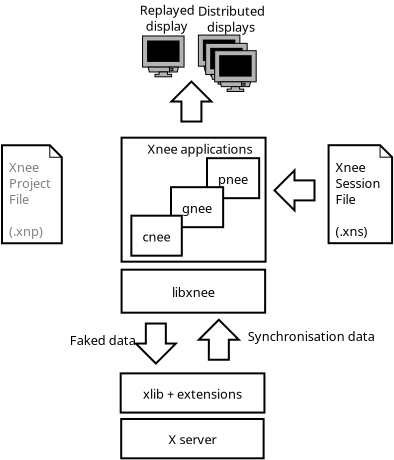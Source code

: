 <?xml version="1.0" encoding="UTF-8"?>
<dia:diagram xmlns:dia="http://www.lysator.liu.se/~alla/dia/"><dia:layer name="Background" visible="true"><dia:object type="UML - Note" version="0" id="O0"><dia:attribute name="obj_pos"><dia:point val="3.771,3.079"/></dia:attribute><dia:attribute name="obj_bb"><dia:rectangle val="3.721,3.029;6.621,8.029"/></dia:attribute><dia:attribute name="elem_corner"><dia:point val="3.771,3.079"/></dia:attribute><dia:attribute name="elem_width"><dia:real val="2.8"/></dia:attribute><dia:attribute name="elem_height"><dia:real val="4.9"/></dia:attribute><dia:attribute name="text"><dia:composite type="text"><dia:attribute name="string"><dia:string>#Xnee
Project
File

(.xnp)#</dia:string></dia:attribute><dia:attribute name="font"><dia:font family="sans" style="0" name="Courier"/></dia:attribute><dia:attribute name="height"><dia:real val="0.8"/></dia:attribute><dia:attribute name="pos"><dia:point val="4.121,4.379"/></dia:attribute><dia:attribute name="color"><dia:color val="#7f7f7f"/></dia:attribute><dia:attribute name="alignment"><dia:enum val="0"/></dia:attribute></dia:composite></dia:attribute></dia:object><dia:object type="UML - Note" version="0" id="O1"><dia:attribute name="obj_pos"><dia:point val="20.1,3.075"/></dia:attribute><dia:attribute name="obj_bb"><dia:rectangle val="20.05,3.025;23.25,8.025"/></dia:attribute><dia:attribute name="elem_corner"><dia:point val="20.1,3.075"/></dia:attribute><dia:attribute name="elem_width"><dia:real val="3.1"/></dia:attribute><dia:attribute name="elem_height"><dia:real val="4.9"/></dia:attribute><dia:attribute name="text"><dia:composite type="text"><dia:attribute name="string"><dia:string>#Xnee
Session
File

(.xns)#</dia:string></dia:attribute><dia:attribute name="font"><dia:font family="sans" style="0" name="Courier"/></dia:attribute><dia:attribute name="height"><dia:real val="0.8"/></dia:attribute><dia:attribute name="pos"><dia:point val="20.45,4.375"/></dia:attribute><dia:attribute name="color"><dia:color val="#000000"/></dia:attribute><dia:attribute name="alignment"><dia:enum val="0"/></dia:attribute></dia:composite></dia:attribute></dia:object><dia:object type="Standard - Box" version="0" id="O2"><dia:attribute name="obj_pos"><dia:point val="9.75,2.7"/></dia:attribute><dia:attribute name="obj_bb"><dia:rectangle val="9.7,2.65;17,8.95"/></dia:attribute><dia:attribute name="elem_corner"><dia:point val="9.75,2.7"/></dia:attribute><dia:attribute name="elem_width"><dia:real val="7.2"/></dia:attribute><dia:attribute name="elem_height"><dia:real val="6.2"/></dia:attribute><dia:attribute name="show_background"><dia:boolean val="true"/></dia:attribute></dia:object><dia:object type="Flowchart - Box" version="0" id="O3"><dia:attribute name="obj_pos"><dia:point val="14.075,3.725"/></dia:attribute><dia:attribute name="obj_bb"><dia:rectangle val="14.025,3.675;16.625,5.775"/></dia:attribute><dia:attribute name="elem_corner"><dia:point val="14.075,3.725"/></dia:attribute><dia:attribute name="elem_width"><dia:real val="2.5"/></dia:attribute><dia:attribute name="elem_height"><dia:real val="2"/></dia:attribute><dia:attribute name="show_background"><dia:boolean val="true"/></dia:attribute><dia:attribute name="padding"><dia:real val="0.5"/></dia:attribute><dia:attribute name="text"><dia:composite type="text"><dia:attribute name="string"><dia:string>#pnee#</dia:string></dia:attribute><dia:attribute name="font"><dia:font family="sans" style="0" name="Courier"/></dia:attribute><dia:attribute name="height"><dia:real val="0.8"/></dia:attribute><dia:attribute name="pos"><dia:point val="15.325,4.975"/></dia:attribute><dia:attribute name="color"><dia:color val="#000000"/></dia:attribute><dia:attribute name="alignment"><dia:enum val="1"/></dia:attribute></dia:composite></dia:attribute></dia:object><dia:object type="Flowchart - Box" version="0" id="O4"><dia:attribute name="obj_pos"><dia:point val="12.275,5.175"/></dia:attribute><dia:attribute name="obj_bb"><dia:rectangle val="12.225,5.125;14.825,7.225"/></dia:attribute><dia:attribute name="elem_corner"><dia:point val="12.275,5.175"/></dia:attribute><dia:attribute name="elem_width"><dia:real val="2.5"/></dia:attribute><dia:attribute name="elem_height"><dia:real val="2"/></dia:attribute><dia:attribute name="show_background"><dia:boolean val="true"/></dia:attribute><dia:attribute name="padding"><dia:real val="0.5"/></dia:attribute><dia:attribute name="text"><dia:composite type="text"><dia:attribute name="string"><dia:string>#gnee#</dia:string></dia:attribute><dia:attribute name="font"><dia:font family="sans" style="0" name="Courier"/></dia:attribute><dia:attribute name="height"><dia:real val="0.8"/></dia:attribute><dia:attribute name="pos"><dia:point val="13.525,6.425"/></dia:attribute><dia:attribute name="color"><dia:color val="#000000"/></dia:attribute><dia:attribute name="alignment"><dia:enum val="1"/></dia:attribute></dia:composite></dia:attribute></dia:object><dia:object type="Flowchart - Box" version="0" id="O5"><dia:attribute name="obj_pos"><dia:point val="10.275,6.6"/></dia:attribute><dia:attribute name="obj_bb"><dia:rectangle val="10.225,6.55;12.775,8.65"/></dia:attribute><dia:attribute name="elem_corner"><dia:point val="10.275,6.6"/></dia:attribute><dia:attribute name="elem_width"><dia:real val="2.45"/></dia:attribute><dia:attribute name="elem_height"><dia:real val="2"/></dia:attribute><dia:attribute name="show_background"><dia:boolean val="true"/></dia:attribute><dia:attribute name="padding"><dia:real val="0.5"/></dia:attribute><dia:attribute name="text"><dia:composite type="text"><dia:attribute name="string"><dia:string>#cnee#</dia:string></dia:attribute><dia:attribute name="font"><dia:font family="sans" style="0" name="Courier"/></dia:attribute><dia:attribute name="height"><dia:real val="0.8"/></dia:attribute><dia:attribute name="pos"><dia:point val="11.5,7.85"/></dia:attribute><dia:attribute name="color"><dia:color val="#000000"/></dia:attribute><dia:attribute name="alignment"><dia:enum val="1"/></dia:attribute></dia:composite></dia:attribute></dia:object><dia:object type="Standard - Text" version="0" id="O6"><dia:attribute name="obj_pos"><dia:point val="11.05,3.5"/></dia:attribute><dia:attribute name="obj_bb"><dia:rectangle val="11.05,2.85;15.95,3.9"/></dia:attribute><dia:attribute name="text"><dia:composite type="text"><dia:attribute name="string"><dia:string>#Xnee applications#</dia:string></dia:attribute><dia:attribute name="font"><dia:font family="sans" style="0" name="Courier"/></dia:attribute><dia:attribute name="height"><dia:real val="0.8"/></dia:attribute><dia:attribute name="pos"><dia:point val="11.05,3.5"/></dia:attribute><dia:attribute name="color"><dia:color val="#000000"/></dia:attribute><dia:attribute name="alignment"><dia:enum val="0"/></dia:attribute></dia:composite></dia:attribute></dia:object><dia:object type="Flowchart - Box" version="0" id="O7"><dia:attribute name="obj_pos"><dia:point val="9.75,9.3"/></dia:attribute><dia:attribute name="obj_bb"><dia:rectangle val="9.7,9.25;16.978,11.5"/></dia:attribute><dia:attribute name="elem_corner"><dia:point val="9.75,9.3"/></dia:attribute><dia:attribute name="elem_width"><dia:real val="7.178"/></dia:attribute><dia:attribute name="elem_height"><dia:real val="2.15"/></dia:attribute><dia:attribute name="show_background"><dia:boolean val="true"/></dia:attribute><dia:attribute name="padding"><dia:real val="0.5"/></dia:attribute><dia:attribute name="text"><dia:composite type="text"><dia:attribute name="string"><dia:string>#libxnee#</dia:string></dia:attribute><dia:attribute name="font"><dia:font family="sans" style="0" name="Courier"/></dia:attribute><dia:attribute name="height"><dia:real val="0.8"/></dia:attribute><dia:attribute name="pos"><dia:point val="13.339,10.625"/></dia:attribute><dia:attribute name="color"><dia:color val="#000000"/></dia:attribute><dia:attribute name="alignment"><dia:enum val="1"/></dia:attribute></dia:composite></dia:attribute></dia:object><dia:object type="Flowchart - Box" version="0" id="O8"><dia:attribute name="obj_pos"><dia:point val="9.705,14.485"/></dia:attribute><dia:attribute name="obj_bb"><dia:rectangle val="9.655,14.435;16.942,16.495"/></dia:attribute><dia:attribute name="elem_corner"><dia:point val="9.705,14.485"/></dia:attribute><dia:attribute name="elem_width"><dia:real val="7.188"/></dia:attribute><dia:attribute name="elem_height"><dia:real val="1.96"/></dia:attribute><dia:attribute name="show_background"><dia:boolean val="true"/></dia:attribute><dia:attribute name="padding"><dia:real val="0.5"/></dia:attribute><dia:attribute name="text"><dia:composite type="text"><dia:attribute name="string"><dia:string>#xlib + extensions#</dia:string></dia:attribute><dia:attribute name="font"><dia:font family="sans" style="0" name="Courier"/></dia:attribute><dia:attribute name="height"><dia:real val="0.8"/></dia:attribute><dia:attribute name="pos"><dia:point val="13.298,15.715"/></dia:attribute><dia:attribute name="color"><dia:color val="#000000"/></dia:attribute><dia:attribute name="alignment"><dia:enum val="1"/></dia:attribute></dia:composite></dia:attribute></dia:object><dia:object type="Flowchart - Box" version="0" id="O9"><dia:attribute name="obj_pos"><dia:point val="9.731,16.765"/></dia:attribute><dia:attribute name="obj_bb"><dia:rectangle val="9.681,16.715;16.903,18.782"/></dia:attribute><dia:attribute name="elem_corner"><dia:point val="9.731,16.765"/></dia:attribute><dia:attribute name="elem_width"><dia:real val="7.121"/></dia:attribute><dia:attribute name="elem_height"><dia:real val="1.967"/></dia:attribute><dia:attribute name="show_background"><dia:boolean val="true"/></dia:attribute><dia:attribute name="padding"><dia:real val="0.5"/></dia:attribute><dia:attribute name="text"><dia:composite type="text"><dia:attribute name="string"><dia:string>#X server#</dia:string></dia:attribute><dia:attribute name="font"><dia:font family="sans" style="0" name="Courier"/></dia:attribute><dia:attribute name="height"><dia:real val="0.8"/></dia:attribute><dia:attribute name="pos"><dia:point val="13.292,17.998"/></dia:attribute><dia:attribute name="color"><dia:color val="#000000"/></dia:attribute><dia:attribute name="alignment"><dia:enum val="1"/></dia:attribute></dia:composite></dia:attribute></dia:object><dia:object type="Geometric - Left Arrow" version="0" id="O10"><dia:attribute name="obj_pos"><dia:point val="17.396,4.335"/></dia:attribute><dia:attribute name="obj_bb"><dia:rectangle val="17.326,4.214;19.446,6.456"/></dia:attribute><dia:attribute name="elem_corner"><dia:point val="17.396,4.335"/></dia:attribute><dia:attribute name="elem_width"><dia:real val="2"/></dia:attribute><dia:attribute name="elem_height"><dia:real val="2"/></dia:attribute><dia:attribute name="show_background"><dia:boolean val="true"/></dia:attribute><dia:attribute name="flip_horizontal"><dia:boolean val="false"/></dia:attribute><dia:attribute name="flip_vertical"><dia:boolean val="false"/></dia:attribute><dia:attribute name="padding"><dia:real val="0.354"/></dia:attribute></dia:object><dia:object type="Geometric - Down Arrow" version="0" id="O11"><dia:attribute name="obj_pos"><dia:point val="10.463,11.992"/></dia:attribute><dia:attribute name="obj_bb"><dia:rectangle val="10.342,11.942;12.584,14.062"/></dia:attribute><dia:attribute name="elem_corner"><dia:point val="10.463,11.992"/></dia:attribute><dia:attribute name="elem_width"><dia:real val="2"/></dia:attribute><dia:attribute name="elem_height"><dia:real val="2"/></dia:attribute><dia:attribute name="show_background"><dia:boolean val="true"/></dia:attribute><dia:attribute name="flip_horizontal"><dia:boolean val="false"/></dia:attribute><dia:attribute name="flip_vertical"><dia:boolean val="false"/></dia:attribute><dia:attribute name="padding"><dia:real val="0.354"/></dia:attribute></dia:object><dia:object type="Geometric - Up Arrow" version="0" id="O12"><dia:attribute name="obj_pos"><dia:point val="13.613,11.804"/></dia:attribute><dia:attribute name="obj_bb"><dia:rectangle val="13.492,11.733;15.734,13.854"/></dia:attribute><dia:attribute name="elem_corner"><dia:point val="13.613,11.804"/></dia:attribute><dia:attribute name="elem_width"><dia:real val="2"/></dia:attribute><dia:attribute name="elem_height"><dia:real val="2"/></dia:attribute><dia:attribute name="border_color"><dia:color val="#7f7f7f"/></dia:attribute><dia:attribute name="show_background"><dia:boolean val="true"/></dia:attribute><dia:attribute name="flip_horizontal"><dia:boolean val="false"/></dia:attribute><dia:attribute name="flip_vertical"><dia:boolean val="false"/></dia:attribute><dia:attribute name="padding"><dia:real val="0.354"/></dia:attribute></dia:object><dia:object type="Standard - Text" version="0" id="O13"><dia:attribute name="obj_pos"><dia:point val="7.163,13.067"/></dia:attribute><dia:attribute name="obj_bb"><dia:rectangle val="7.163,12.417;10.213,13.467"/></dia:attribute><dia:attribute name="text"><dia:composite type="text"><dia:attribute name="string"><dia:string>#Faked data#</dia:string></dia:attribute><dia:attribute name="font"><dia:font family="sans" style="0" name="Courier"/></dia:attribute><dia:attribute name="height"><dia:real val="0.8"/></dia:attribute><dia:attribute name="pos"><dia:point val="7.163,13.067"/></dia:attribute><dia:attribute name="color"><dia:color val="#000000"/></dia:attribute><dia:attribute name="alignment"><dia:enum val="0"/></dia:attribute></dia:composite></dia:attribute></dia:object><dia:object type="Standard - Text" version="0" id="O14"><dia:attribute name="obj_pos"><dia:point val="16.063,12.867"/></dia:attribute><dia:attribute name="obj_bb"><dia:rectangle val="16.063,12.194;21.836,13.312"/></dia:attribute><dia:attribute name="text"><dia:composite type="text"><dia:attribute name="string"><dia:string>#Synchronisation data#</dia:string></dia:attribute><dia:attribute name="font"><dia:font family="sans" style="0" name="Courier"/></dia:attribute><dia:attribute name="height"><dia:real val="0.8"/></dia:attribute><dia:attribute name="pos"><dia:point val="16.063,12.867"/></dia:attribute><dia:attribute name="color"><dia:color val="#000000"/></dia:attribute><dia:attribute name="alignment"><dia:enum val="0"/></dia:attribute></dia:composite></dia:attribute></dia:object><dia:object type="Geometric - Up Arrow" version="0" id="O15"><dia:attribute name="obj_pos"><dia:point val="12.242,-0.107"/></dia:attribute><dia:attribute name="obj_bb"><dia:rectangle val="12.121,-0.178;14.363,1.943"/></dia:attribute><dia:attribute name="elem_corner"><dia:point val="12.242,-0.107"/></dia:attribute><dia:attribute name="elem_width"><dia:real val="2"/></dia:attribute><dia:attribute name="elem_height"><dia:real val="2"/></dia:attribute><dia:attribute name="show_background"><dia:boolean val="true"/></dia:attribute><dia:attribute name="flip_horizontal"><dia:boolean val="false"/></dia:attribute><dia:attribute name="flip_vertical"><dia:boolean val="false"/></dia:attribute><dia:attribute name="padding"><dia:real val="0.354"/></dia:attribute></dia:object><dia:group><dia:object type="Network - General Monitor (With Stand)" version="0" id="O16"><dia:attribute name="obj_pos"><dia:point val="10.799,-2.385"/></dia:attribute><dia:attribute name="obj_bb"><dia:rectangle val="10.774,-2.41;12.898,0.774"/></dia:attribute><dia:attribute name="elem_corner"><dia:point val="10.799,-2.385"/></dia:attribute><dia:attribute name="elem_width"><dia:real val="2.074"/></dia:attribute><dia:attribute name="elem_height"><dia:real val="2.04"/></dia:attribute><dia:attribute name="show_background"><dia:boolean val="true"/></dia:attribute><dia:attribute name="flip_horizontal"><dia:boolean val="false"/></dia:attribute><dia:attribute name="flip_vertical"><dia:boolean val="false"/></dia:attribute><dia:attribute name="padding"><dia:real val="0.354"/></dia:attribute><dia:attribute name="text"><dia:composite type="text"><dia:attribute name="string"><dia:string>##</dia:string></dia:attribute><dia:attribute name="font"><dia:font family="sans" style="0" name="Courier"/></dia:attribute><dia:attribute name="height"><dia:real val="0.8"/></dia:attribute><dia:attribute name="pos"><dia:point val="11.836,0.374"/></dia:attribute><dia:attribute name="color"><dia:color val="#000000"/></dia:attribute><dia:attribute name="alignment"><dia:enum val="1"/></dia:attribute></dia:composite></dia:attribute></dia:object><dia:object type="Standard - Text" version="0" id="O17"><dia:attribute name="obj_pos"><dia:point val="10.657,-3.449"/></dia:attribute><dia:attribute name="obj_bb"><dia:rectangle val="10.657,-4.099;13.457,-2.249"/></dia:attribute><dia:attribute name="text"><dia:composite type="text"><dia:attribute name="string"><dia:string>#Replayed 
  display#</dia:string></dia:attribute><dia:attribute name="font"><dia:font family="sans" style="0" name="Courier"/></dia:attribute><dia:attribute name="height"><dia:real val="0.8"/></dia:attribute><dia:attribute name="pos"><dia:point val="10.657,-3.449"/></dia:attribute><dia:attribute name="color"><dia:color val="#000000"/></dia:attribute><dia:attribute name="alignment"><dia:enum val="0"/></dia:attribute></dia:composite></dia:attribute></dia:object></dia:group><dia:group><dia:object type="Network - General Monitor (With Stand)" version="0" id="O18"><dia:attribute name="obj_pos"><dia:point val="13.59,-2.43"/></dia:attribute><dia:attribute name="obj_bb"><dia:rectangle val="13.565,-2.455;15.689,0.729"/></dia:attribute><dia:attribute name="elem_corner"><dia:point val="13.59,-2.43"/></dia:attribute><dia:attribute name="elem_width"><dia:real val="2.074"/></dia:attribute><dia:attribute name="elem_height"><dia:real val="2.04"/></dia:attribute><dia:attribute name="show_background"><dia:boolean val="true"/></dia:attribute><dia:attribute name="flip_horizontal"><dia:boolean val="false"/></dia:attribute><dia:attribute name="flip_vertical"><dia:boolean val="false"/></dia:attribute><dia:attribute name="padding"><dia:real val="0.354"/></dia:attribute><dia:attribute name="text"><dia:composite type="text"><dia:attribute name="string"><dia:string>##</dia:string></dia:attribute><dia:attribute name="font"><dia:font family="sans" style="0" name="Courier"/></dia:attribute><dia:attribute name="height"><dia:real val="0.8"/></dia:attribute><dia:attribute name="pos"><dia:point val="14.627,0.329"/></dia:attribute><dia:attribute name="color"><dia:color val="#000000"/></dia:attribute><dia:attribute name="alignment"><dia:enum val="1"/></dia:attribute></dia:composite></dia:attribute></dia:object><dia:object type="Network - General Monitor (With Stand)" version="0" id="O19"><dia:attribute name="obj_pos"><dia:point val="13.955,-2.017"/></dia:attribute><dia:attribute name="obj_bb"><dia:rectangle val="13.93,-2.042;16.055,1.142"/></dia:attribute><dia:attribute name="elem_corner"><dia:point val="13.955,-2.017"/></dia:attribute><dia:attribute name="elem_width"><dia:real val="2.074"/></dia:attribute><dia:attribute name="elem_height"><dia:real val="2.04"/></dia:attribute><dia:attribute name="show_background"><dia:boolean val="true"/></dia:attribute><dia:attribute name="flip_horizontal"><dia:boolean val="false"/></dia:attribute><dia:attribute name="flip_vertical"><dia:boolean val="false"/></dia:attribute><dia:attribute name="padding"><dia:real val="0.354"/></dia:attribute><dia:attribute name="text"><dia:composite type="text"><dia:attribute name="string"><dia:string>##</dia:string></dia:attribute><dia:attribute name="font"><dia:font family="sans" style="0" name="Courier"/></dia:attribute><dia:attribute name="height"><dia:real val="0.8"/></dia:attribute><dia:attribute name="pos"><dia:point val="14.992,0.742"/></dia:attribute><dia:attribute name="color"><dia:color val="#000000"/></dia:attribute><dia:attribute name="alignment"><dia:enum val="1"/></dia:attribute></dia:composite></dia:attribute></dia:object><dia:object type="Standard - Text" version="0" id="O20"><dia:attribute name="obj_pos"><dia:point val="13.565,-3.4"/></dia:attribute><dia:attribute name="obj_bb"><dia:rectangle val="13.565,-4.05;16.665,-2.2"/></dia:attribute><dia:attribute name="text"><dia:composite type="text"><dia:attribute name="string"><dia:string>#Distributed 
   displays#</dia:string></dia:attribute><dia:attribute name="font"><dia:font family="sans" style="0" name="Courier"/></dia:attribute><dia:attribute name="height"><dia:real val="0.8"/></dia:attribute><dia:attribute name="pos"><dia:point val="13.565,-3.4"/></dia:attribute><dia:attribute name="color"><dia:color val="#000000"/></dia:attribute><dia:attribute name="alignment"><dia:enum val="0"/></dia:attribute></dia:composite></dia:attribute></dia:object><dia:object type="Network - General Monitor (With Stand)" version="0" id="O21"><dia:attribute name="obj_pos"><dia:point val="14.405,-1.649"/></dia:attribute><dia:attribute name="obj_bb"><dia:rectangle val="14.38,-1.674;16.505,1.51"/></dia:attribute><dia:attribute name="elem_corner"><dia:point val="14.405,-1.649"/></dia:attribute><dia:attribute name="elem_width"><dia:real val="2.074"/></dia:attribute><dia:attribute name="elem_height"><dia:real val="2.04"/></dia:attribute><dia:attribute name="show_background"><dia:boolean val="true"/></dia:attribute><dia:attribute name="flip_horizontal"><dia:boolean val="false"/></dia:attribute><dia:attribute name="flip_vertical"><dia:boolean val="false"/></dia:attribute><dia:attribute name="padding"><dia:real val="0.354"/></dia:attribute><dia:attribute name="text"><dia:composite type="text"><dia:attribute name="string"><dia:string>##</dia:string></dia:attribute><dia:attribute name="font"><dia:font family="sans" style="0" name="Courier"/></dia:attribute><dia:attribute name="height"><dia:real val="0.8"/></dia:attribute><dia:attribute name="pos"><dia:point val="15.443,1.11"/></dia:attribute><dia:attribute name="color"><dia:color val="#000000"/></dia:attribute><dia:attribute name="alignment"><dia:enum val="1"/></dia:attribute></dia:composite></dia:attribute></dia:object></dia:group></dia:layer></dia:diagram>
